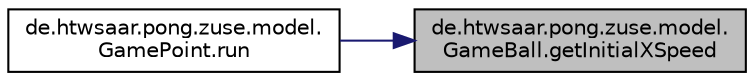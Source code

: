 digraph "de.htwsaar.pong.zuse.model.GameBall.getInitialXSpeed"
{
 // LATEX_PDF_SIZE
  edge [fontname="Helvetica",fontsize="10",labelfontname="Helvetica",labelfontsize="10"];
  node [fontname="Helvetica",fontsize="10",shape=record];
  rankdir="RL";
  Node1 [label="de.htwsaar.pong.zuse.model.\lGameBall.getInitialXSpeed",height=0.2,width=0.4,color="black", fillcolor="grey75", style="filled", fontcolor="black",tooltip="Getter des Attributs InitialXSpeed."];
  Node1 -> Node2 [dir="back",color="midnightblue",fontsize="10",style="solid"];
  Node2 [label="de.htwsaar.pong.zuse.model.\lGamePoint.run",height=0.2,width=0.4,color="black", fillcolor="white", style="filled",URL="$classde_1_1htwsaar_1_1pong_1_1zuse_1_1model_1_1_game_point.html#a710f44300a27156a012e0cf987f0d985",tooltip="run Methode"];
}
